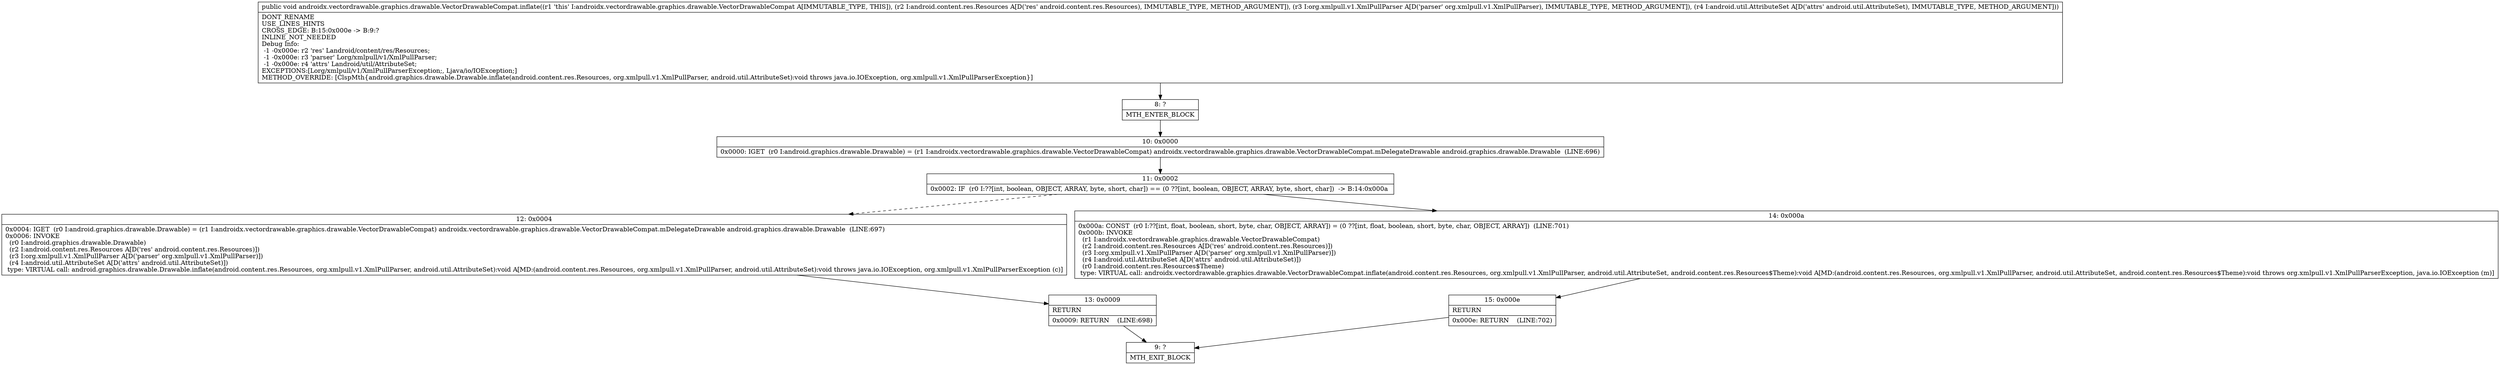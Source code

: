 digraph "CFG forandroidx.vectordrawable.graphics.drawable.VectorDrawableCompat.inflate(Landroid\/content\/res\/Resources;Lorg\/xmlpull\/v1\/XmlPullParser;Landroid\/util\/AttributeSet;)V" {
Node_8 [shape=record,label="{8\:\ ?|MTH_ENTER_BLOCK\l}"];
Node_10 [shape=record,label="{10\:\ 0x0000|0x0000: IGET  (r0 I:android.graphics.drawable.Drawable) = (r1 I:androidx.vectordrawable.graphics.drawable.VectorDrawableCompat) androidx.vectordrawable.graphics.drawable.VectorDrawableCompat.mDelegateDrawable android.graphics.drawable.Drawable  (LINE:696)\l}"];
Node_11 [shape=record,label="{11\:\ 0x0002|0x0002: IF  (r0 I:??[int, boolean, OBJECT, ARRAY, byte, short, char]) == (0 ??[int, boolean, OBJECT, ARRAY, byte, short, char])  \-\> B:14:0x000a \l}"];
Node_12 [shape=record,label="{12\:\ 0x0004|0x0004: IGET  (r0 I:android.graphics.drawable.Drawable) = (r1 I:androidx.vectordrawable.graphics.drawable.VectorDrawableCompat) androidx.vectordrawable.graphics.drawable.VectorDrawableCompat.mDelegateDrawable android.graphics.drawable.Drawable  (LINE:697)\l0x0006: INVOKE  \l  (r0 I:android.graphics.drawable.Drawable)\l  (r2 I:android.content.res.Resources A[D('res' android.content.res.Resources)])\l  (r3 I:org.xmlpull.v1.XmlPullParser A[D('parser' org.xmlpull.v1.XmlPullParser)])\l  (r4 I:android.util.AttributeSet A[D('attrs' android.util.AttributeSet)])\l type: VIRTUAL call: android.graphics.drawable.Drawable.inflate(android.content.res.Resources, org.xmlpull.v1.XmlPullParser, android.util.AttributeSet):void A[MD:(android.content.res.Resources, org.xmlpull.v1.XmlPullParser, android.util.AttributeSet):void throws java.io.IOException, org.xmlpull.v1.XmlPullParserException (c)]\l}"];
Node_13 [shape=record,label="{13\:\ 0x0009|RETURN\l|0x0009: RETURN    (LINE:698)\l}"];
Node_9 [shape=record,label="{9\:\ ?|MTH_EXIT_BLOCK\l}"];
Node_14 [shape=record,label="{14\:\ 0x000a|0x000a: CONST  (r0 I:??[int, float, boolean, short, byte, char, OBJECT, ARRAY]) = (0 ??[int, float, boolean, short, byte, char, OBJECT, ARRAY])  (LINE:701)\l0x000b: INVOKE  \l  (r1 I:androidx.vectordrawable.graphics.drawable.VectorDrawableCompat)\l  (r2 I:android.content.res.Resources A[D('res' android.content.res.Resources)])\l  (r3 I:org.xmlpull.v1.XmlPullParser A[D('parser' org.xmlpull.v1.XmlPullParser)])\l  (r4 I:android.util.AttributeSet A[D('attrs' android.util.AttributeSet)])\l  (r0 I:android.content.res.Resources$Theme)\l type: VIRTUAL call: androidx.vectordrawable.graphics.drawable.VectorDrawableCompat.inflate(android.content.res.Resources, org.xmlpull.v1.XmlPullParser, android.util.AttributeSet, android.content.res.Resources$Theme):void A[MD:(android.content.res.Resources, org.xmlpull.v1.XmlPullParser, android.util.AttributeSet, android.content.res.Resources$Theme):void throws org.xmlpull.v1.XmlPullParserException, java.io.IOException (m)]\l}"];
Node_15 [shape=record,label="{15\:\ 0x000e|RETURN\l|0x000e: RETURN    (LINE:702)\l}"];
MethodNode[shape=record,label="{public void androidx.vectordrawable.graphics.drawable.VectorDrawableCompat.inflate((r1 'this' I:androidx.vectordrawable.graphics.drawable.VectorDrawableCompat A[IMMUTABLE_TYPE, THIS]), (r2 I:android.content.res.Resources A[D('res' android.content.res.Resources), IMMUTABLE_TYPE, METHOD_ARGUMENT]), (r3 I:org.xmlpull.v1.XmlPullParser A[D('parser' org.xmlpull.v1.XmlPullParser), IMMUTABLE_TYPE, METHOD_ARGUMENT]), (r4 I:android.util.AttributeSet A[D('attrs' android.util.AttributeSet), IMMUTABLE_TYPE, METHOD_ARGUMENT]))  | DONT_RENAME\lUSE_LINES_HINTS\lCROSS_EDGE: B:15:0x000e \-\> B:9:?\lINLINE_NOT_NEEDED\lDebug Info:\l  \-1 \-0x000e: r2 'res' Landroid\/content\/res\/Resources;\l  \-1 \-0x000e: r3 'parser' Lorg\/xmlpull\/v1\/XmlPullParser;\l  \-1 \-0x000e: r4 'attrs' Landroid\/util\/AttributeSet;\lEXCEPTIONS:[Lorg\/xmlpull\/v1\/XmlPullParserException;, Ljava\/io\/IOException;]\lMETHOD_OVERRIDE: [ClspMth\{android.graphics.drawable.Drawable.inflate(android.content.res.Resources, org.xmlpull.v1.XmlPullParser, android.util.AttributeSet):void throws java.io.IOException, org.xmlpull.v1.XmlPullParserException\}]\l}"];
MethodNode -> Node_8;Node_8 -> Node_10;
Node_10 -> Node_11;
Node_11 -> Node_12[style=dashed];
Node_11 -> Node_14;
Node_12 -> Node_13;
Node_13 -> Node_9;
Node_14 -> Node_15;
Node_15 -> Node_9;
}

